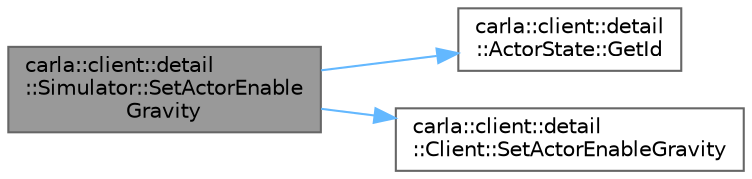digraph "carla::client::detail::Simulator::SetActorEnableGravity"
{
 // INTERACTIVE_SVG=YES
 // LATEX_PDF_SIZE
  bgcolor="transparent";
  edge [fontname=Helvetica,fontsize=10,labelfontname=Helvetica,labelfontsize=10];
  node [fontname=Helvetica,fontsize=10,shape=box,height=0.2,width=0.4];
  rankdir="LR";
  Node1 [id="Node000001",label="carla::client::detail\l::Simulator::SetActorEnable\lGravity",height=0.2,width=0.4,color="gray40", fillcolor="grey60", style="filled", fontcolor="black",tooltip=" "];
  Node1 -> Node2 [id="edge1_Node000001_Node000002",color="steelblue1",style="solid",tooltip=" "];
  Node2 [id="Node000002",label="carla::client::detail\l::ActorState::GetId",height=0.2,width=0.4,color="grey40", fillcolor="white", style="filled",URL="$d2/d06/classcarla_1_1client_1_1detail_1_1ActorState.html#a1affb3c32be5ebbacff4200f46cd38ec",tooltip=" "];
  Node1 -> Node3 [id="edge2_Node000001_Node000003",color="steelblue1",style="solid",tooltip=" "];
  Node3 [id="Node000003",label="carla::client::detail\l::Client::SetActorEnableGravity",height=0.2,width=0.4,color="grey40", fillcolor="white", style="filled",URL="$dd/ddd/classcarla_1_1client_1_1detail_1_1Client.html#aa8d1444a15cc2d64cbd72ad4c9cbc2f7",tooltip=" "];
}
